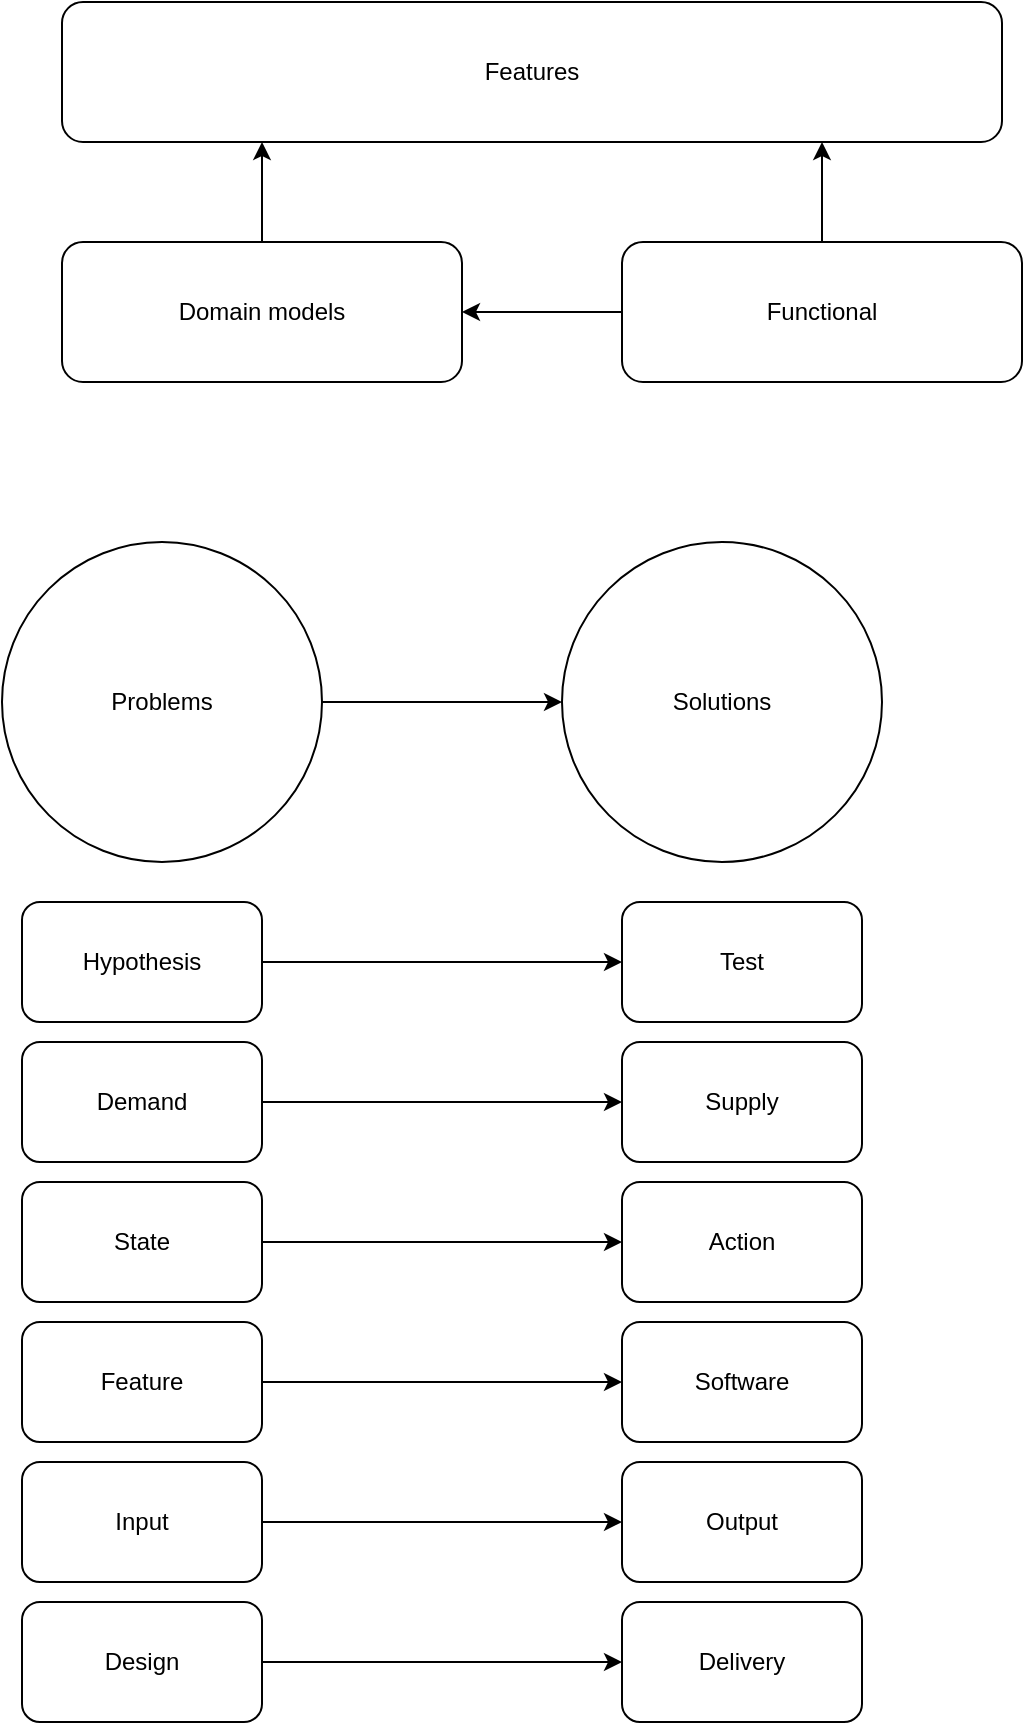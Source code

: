 <mxfile version="20.5.3" type="github">
  <diagram id="wP55beBVHh2zMvugGCH-" name="Page-1">
    <mxGraphModel dx="1504" dy="644" grid="1" gridSize="10" guides="1" tooltips="1" connect="1" arrows="1" fold="1" page="1" pageScale="1" pageWidth="850" pageHeight="1100" math="0" shadow="0">
      <root>
        <mxCell id="0" />
        <mxCell id="1" parent="0" />
        <mxCell id="nkrSN00Ps-3T3aqcYMEP-1" value="Features" style="rounded=1;whiteSpace=wrap;html=1;" parent="1" vertex="1">
          <mxGeometry x="160" y="160" width="470" height="70" as="geometry" />
        </mxCell>
        <mxCell id="nkrSN00Ps-3T3aqcYMEP-9" style="edgeStyle=orthogonalEdgeStyle;rounded=0;orthogonalLoop=1;jettySize=auto;html=1;" parent="1" source="nkrSN00Ps-3T3aqcYMEP-2" target="nkrSN00Ps-3T3aqcYMEP-1" edge="1">
          <mxGeometry relative="1" as="geometry">
            <Array as="points">
              <mxPoint x="260" y="240" />
              <mxPoint x="260" y="240" />
            </Array>
          </mxGeometry>
        </mxCell>
        <mxCell id="nkrSN00Ps-3T3aqcYMEP-2" value="Domain models" style="rounded=1;whiteSpace=wrap;html=1;" parent="1" vertex="1">
          <mxGeometry x="160" y="280" width="200" height="70" as="geometry" />
        </mxCell>
        <mxCell id="nkrSN00Ps-3T3aqcYMEP-7" style="edgeStyle=orthogonalEdgeStyle;rounded=0;orthogonalLoop=1;jettySize=auto;html=1;" parent="1" source="nkrSN00Ps-3T3aqcYMEP-3" target="nkrSN00Ps-3T3aqcYMEP-1" edge="1">
          <mxGeometry relative="1" as="geometry">
            <Array as="points">
              <mxPoint x="540" y="250" />
              <mxPoint x="540" y="250" />
            </Array>
          </mxGeometry>
        </mxCell>
        <mxCell id="nkrSN00Ps-3T3aqcYMEP-8" style="edgeStyle=orthogonalEdgeStyle;rounded=0;orthogonalLoop=1;jettySize=auto;html=1;" parent="1" source="nkrSN00Ps-3T3aqcYMEP-3" target="nkrSN00Ps-3T3aqcYMEP-2" edge="1">
          <mxGeometry relative="1" as="geometry" />
        </mxCell>
        <mxCell id="nkrSN00Ps-3T3aqcYMEP-3" value="Functional" style="rounded=1;whiteSpace=wrap;html=1;" parent="1" vertex="1">
          <mxGeometry x="440" y="280" width="200" height="70" as="geometry" />
        </mxCell>
        <mxCell id="pkvyvPbQLIuulHk2n9kL-18" style="edgeStyle=orthogonalEdgeStyle;rounded=0;orthogonalLoop=1;jettySize=auto;html=1;" edge="1" parent="1" source="pkvyvPbQLIuulHk2n9kL-1" target="pkvyvPbQLIuulHk2n9kL-2">
          <mxGeometry relative="1" as="geometry" />
        </mxCell>
        <mxCell id="pkvyvPbQLIuulHk2n9kL-1" value="Problems" style="ellipse;whiteSpace=wrap;html=1;aspect=fixed;" vertex="1" parent="1">
          <mxGeometry x="130" y="430" width="160" height="160" as="geometry" />
        </mxCell>
        <mxCell id="pkvyvPbQLIuulHk2n9kL-2" value="Solutions" style="ellipse;whiteSpace=wrap;html=1;aspect=fixed;" vertex="1" parent="1">
          <mxGeometry x="410" y="430" width="160" height="160" as="geometry" />
        </mxCell>
        <mxCell id="pkvyvPbQLIuulHk2n9kL-19" style="edgeStyle=orthogonalEdgeStyle;rounded=0;orthogonalLoop=1;jettySize=auto;html=1;" edge="1" parent="1" source="pkvyvPbQLIuulHk2n9kL-4" target="pkvyvPbQLIuulHk2n9kL-5">
          <mxGeometry relative="1" as="geometry" />
        </mxCell>
        <mxCell id="pkvyvPbQLIuulHk2n9kL-4" value="Hypothesis" style="rounded=1;whiteSpace=wrap;html=1;" vertex="1" parent="1">
          <mxGeometry x="140" y="610" width="120" height="60" as="geometry" />
        </mxCell>
        <mxCell id="pkvyvPbQLIuulHk2n9kL-5" value="Test" style="rounded=1;whiteSpace=wrap;html=1;" vertex="1" parent="1">
          <mxGeometry x="440" y="610" width="120" height="60" as="geometry" />
        </mxCell>
        <mxCell id="pkvyvPbQLIuulHk2n9kL-20" style="edgeStyle=orthogonalEdgeStyle;rounded=0;orthogonalLoop=1;jettySize=auto;html=1;" edge="1" parent="1" source="pkvyvPbQLIuulHk2n9kL-6" target="pkvyvPbQLIuulHk2n9kL-7">
          <mxGeometry relative="1" as="geometry" />
        </mxCell>
        <mxCell id="pkvyvPbQLIuulHk2n9kL-6" value="Demand" style="rounded=1;whiteSpace=wrap;html=1;" vertex="1" parent="1">
          <mxGeometry x="140" y="680" width="120" height="60" as="geometry" />
        </mxCell>
        <mxCell id="pkvyvPbQLIuulHk2n9kL-7" value="Supply" style="rounded=1;whiteSpace=wrap;html=1;" vertex="1" parent="1">
          <mxGeometry x="440" y="680" width="120" height="60" as="geometry" />
        </mxCell>
        <mxCell id="pkvyvPbQLIuulHk2n9kL-21" style="edgeStyle=orthogonalEdgeStyle;rounded=0;orthogonalLoop=1;jettySize=auto;html=1;" edge="1" parent="1" source="pkvyvPbQLIuulHk2n9kL-8" target="pkvyvPbQLIuulHk2n9kL-9">
          <mxGeometry relative="1" as="geometry" />
        </mxCell>
        <mxCell id="pkvyvPbQLIuulHk2n9kL-8" value="State" style="rounded=1;whiteSpace=wrap;html=1;" vertex="1" parent="1">
          <mxGeometry x="140" y="750" width="120" height="60" as="geometry" />
        </mxCell>
        <mxCell id="pkvyvPbQLIuulHk2n9kL-9" value="Action" style="rounded=1;whiteSpace=wrap;html=1;" vertex="1" parent="1">
          <mxGeometry x="440" y="750" width="120" height="60" as="geometry" />
        </mxCell>
        <mxCell id="pkvyvPbQLIuulHk2n9kL-22" style="edgeStyle=orthogonalEdgeStyle;rounded=0;orthogonalLoop=1;jettySize=auto;html=1;" edge="1" parent="1" source="pkvyvPbQLIuulHk2n9kL-10" target="pkvyvPbQLIuulHk2n9kL-11">
          <mxGeometry relative="1" as="geometry" />
        </mxCell>
        <mxCell id="pkvyvPbQLIuulHk2n9kL-10" value="Feature" style="rounded=1;whiteSpace=wrap;html=1;" vertex="1" parent="1">
          <mxGeometry x="140" y="820" width="120" height="60" as="geometry" />
        </mxCell>
        <mxCell id="pkvyvPbQLIuulHk2n9kL-11" value="Software" style="rounded=1;whiteSpace=wrap;html=1;" vertex="1" parent="1">
          <mxGeometry x="440" y="820" width="120" height="60" as="geometry" />
        </mxCell>
        <mxCell id="pkvyvPbQLIuulHk2n9kL-23" style="edgeStyle=orthogonalEdgeStyle;rounded=0;orthogonalLoop=1;jettySize=auto;html=1;" edge="1" parent="1" source="pkvyvPbQLIuulHk2n9kL-14" target="pkvyvPbQLIuulHk2n9kL-15">
          <mxGeometry relative="1" as="geometry" />
        </mxCell>
        <mxCell id="pkvyvPbQLIuulHk2n9kL-14" value="Input" style="rounded=1;whiteSpace=wrap;html=1;" vertex="1" parent="1">
          <mxGeometry x="140" y="890" width="120" height="60" as="geometry" />
        </mxCell>
        <mxCell id="pkvyvPbQLIuulHk2n9kL-15" value="Output" style="rounded=1;whiteSpace=wrap;html=1;" vertex="1" parent="1">
          <mxGeometry x="440" y="890" width="120" height="60" as="geometry" />
        </mxCell>
        <mxCell id="pkvyvPbQLIuulHk2n9kL-24" style="edgeStyle=orthogonalEdgeStyle;rounded=0;orthogonalLoop=1;jettySize=auto;html=1;" edge="1" parent="1" source="pkvyvPbQLIuulHk2n9kL-16" target="pkvyvPbQLIuulHk2n9kL-17">
          <mxGeometry relative="1" as="geometry" />
        </mxCell>
        <mxCell id="pkvyvPbQLIuulHk2n9kL-16" value="Design" style="rounded=1;whiteSpace=wrap;html=1;" vertex="1" parent="1">
          <mxGeometry x="140" y="960" width="120" height="60" as="geometry" />
        </mxCell>
        <mxCell id="pkvyvPbQLIuulHk2n9kL-17" value="Delivery" style="rounded=1;whiteSpace=wrap;html=1;" vertex="1" parent="1">
          <mxGeometry x="440" y="960" width="120" height="60" as="geometry" />
        </mxCell>
      </root>
    </mxGraphModel>
  </diagram>
</mxfile>
